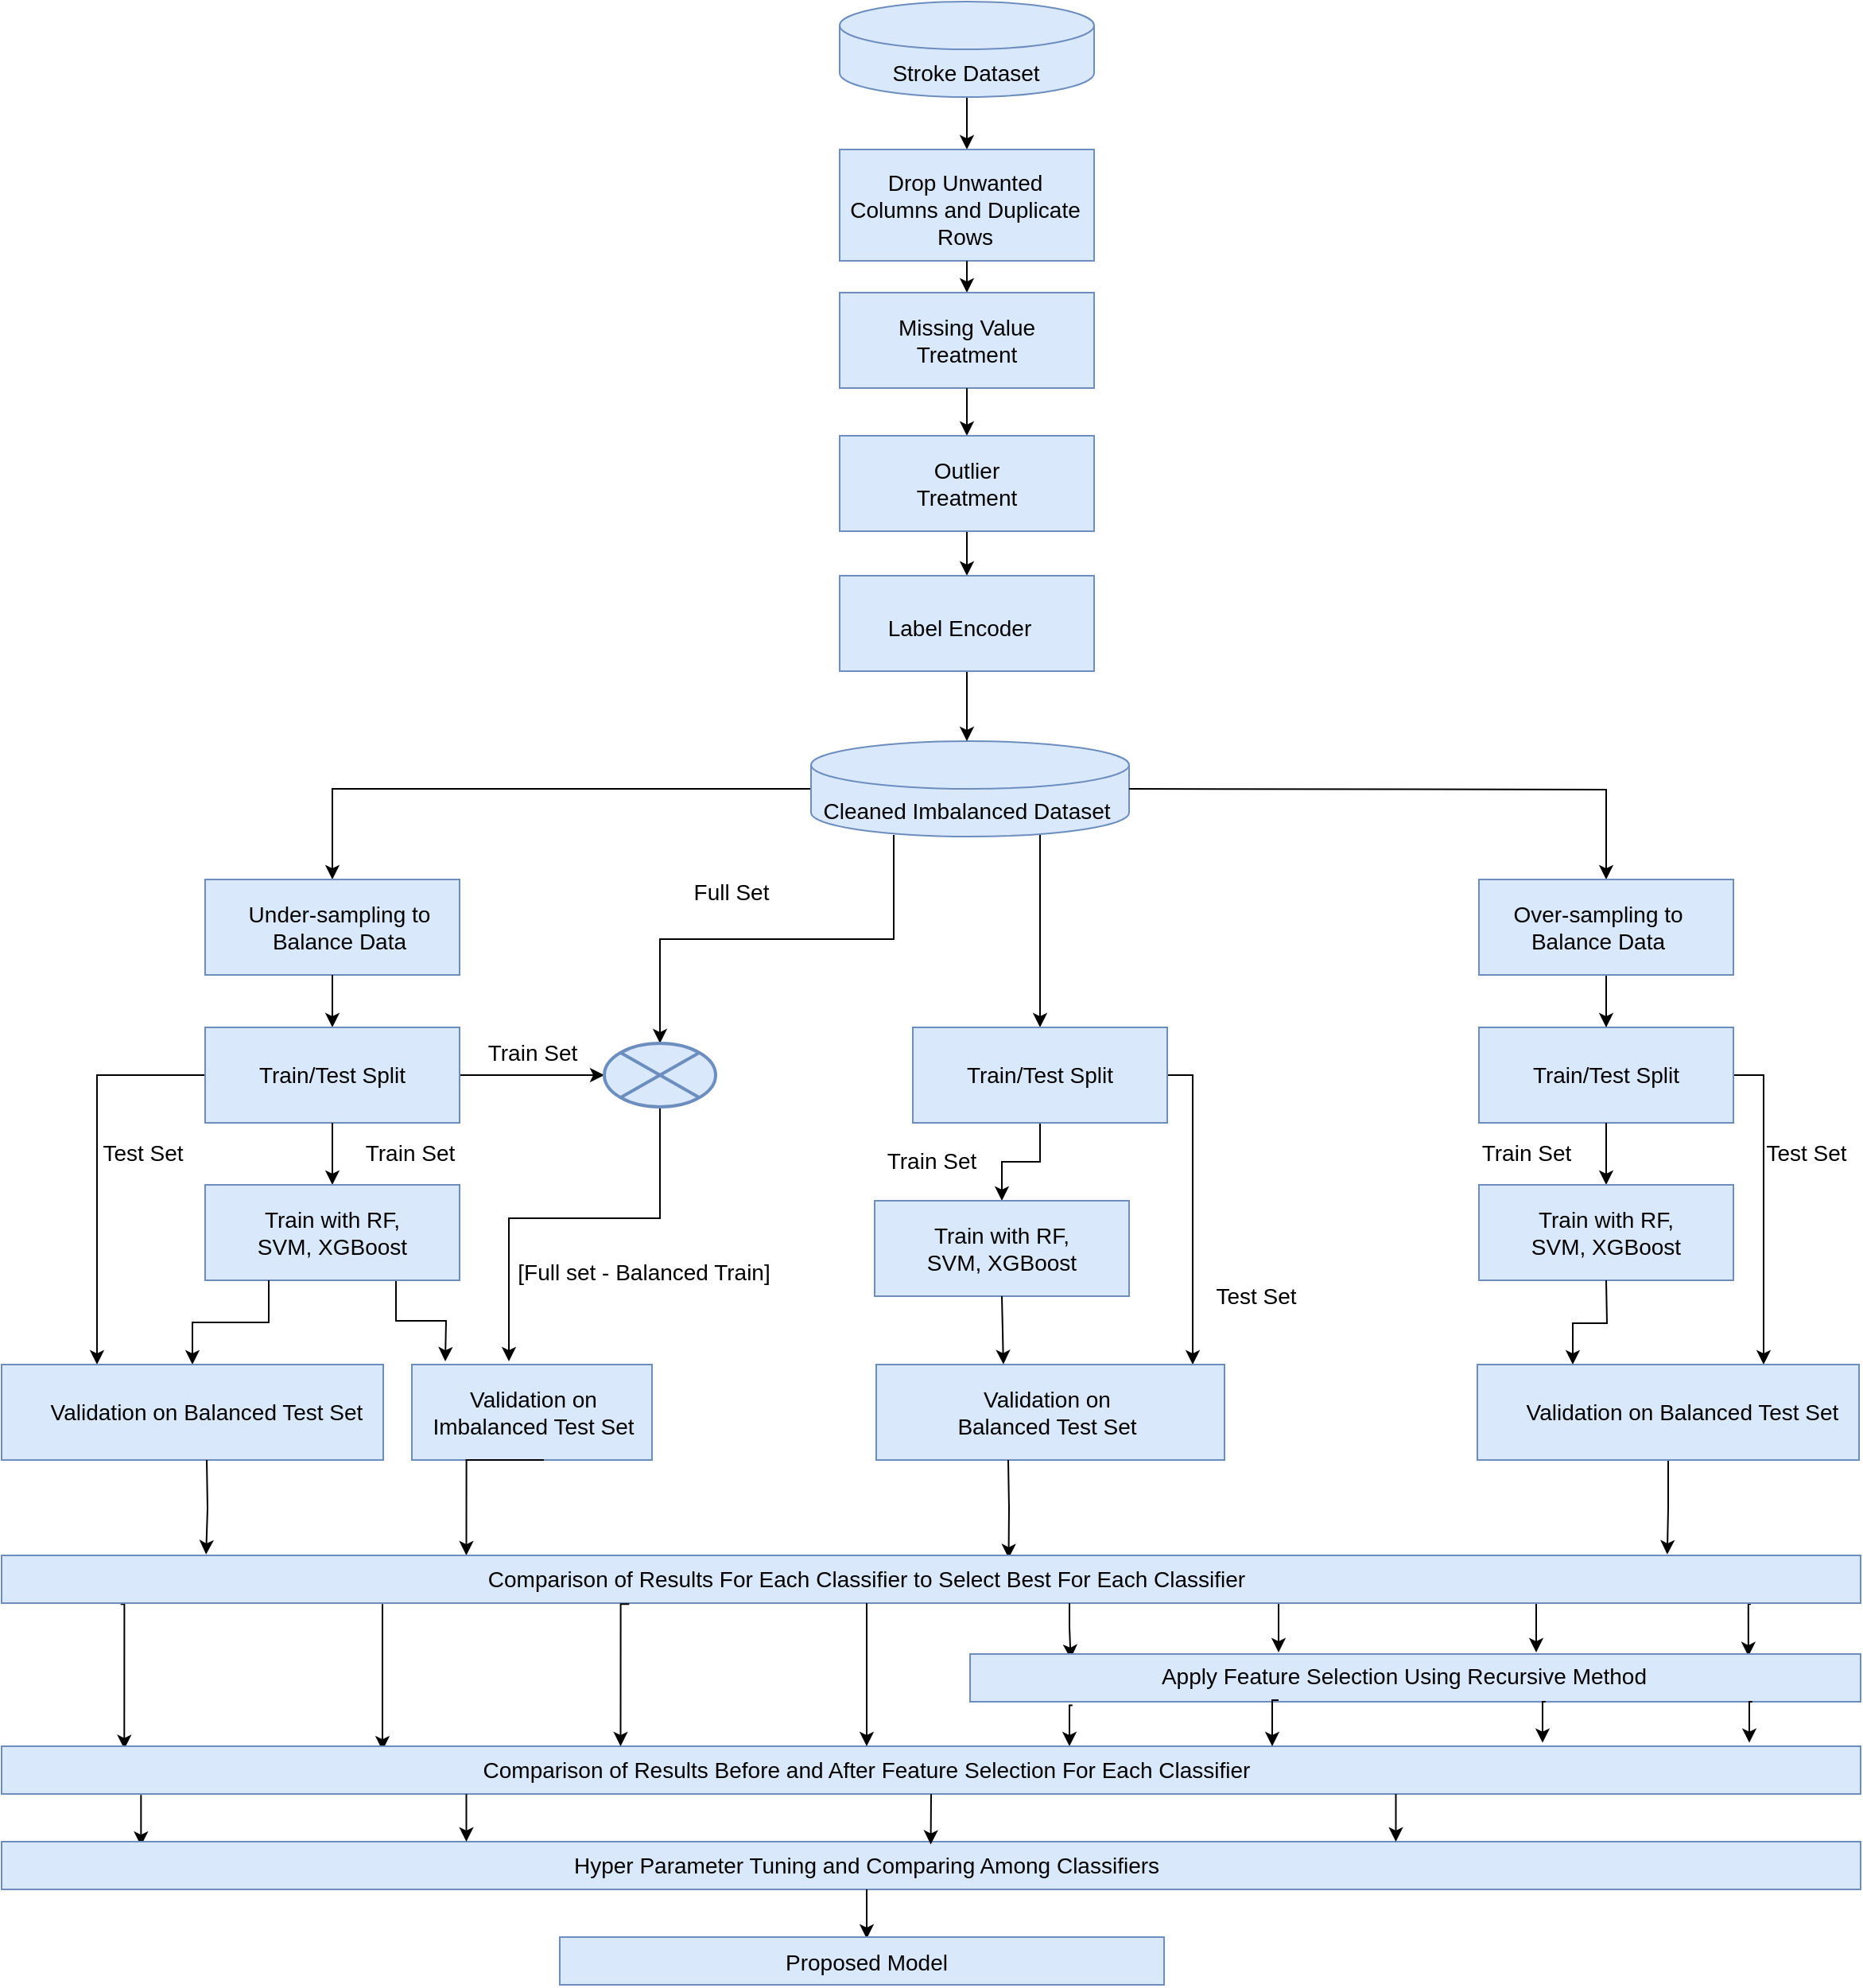 <mxfile version="18.2.0" type="github">
  <diagram id="PCii4-yHpSWue9ZSMyPw" name="Page-1">
    <mxGraphModel dx="2234" dy="1863" grid="1" gridSize="10" guides="1" tooltips="1" connect="1" arrows="1" fold="1" page="1" pageScale="1" pageWidth="850" pageHeight="1100" math="0" shadow="0">
      <root>
        <mxCell id="0" />
        <mxCell id="1" parent="0" />
        <mxCell id="yMCKSJx15J1RFyX7Sh6V-66" style="rounded=0;orthogonalLoop=1;jettySize=auto;html=1;entryX=0.5;entryY=0;entryDx=0;entryDy=0;" parent="1" source="yMCKSJx15J1RFyX7Sh6V-11" target="yMCKSJx15J1RFyX7Sh6V-13" edge="1">
          <mxGeometry relative="1" as="geometry" />
        </mxCell>
        <mxCell id="yMCKSJx15J1RFyX7Sh6V-11" value="" style="shape=cylinder3;whiteSpace=wrap;html=1;boundedLbl=1;backgroundOutline=1;size=15;fillColor=#dae8fc;strokeColor=#6c8ebf;" parent="1" vertex="1">
          <mxGeometry x="318" y="-95" width="160" height="60" as="geometry" />
        </mxCell>
        <mxCell id="yMCKSJx15J1RFyX7Sh6V-12" value="&lt;font style=&quot;font-size: 14px;&quot;&gt;Stroke Dataset&lt;/font&gt;" style="text;html=1;strokeColor=none;fillColor=none;align=center;verticalAlign=middle;whiteSpace=wrap;rounded=0;" parent="1" vertex="1">
          <mxGeometry x="348" y="-65" width="99" height="30" as="geometry" />
        </mxCell>
        <mxCell id="yMCKSJx15J1RFyX7Sh6V-13" value="" style="rounded=0;whiteSpace=wrap;html=1;fillColor=#dae8fc;strokeColor=#6c8ebf;" parent="1" vertex="1">
          <mxGeometry x="318" y="-2" width="160" height="70" as="geometry" />
        </mxCell>
        <mxCell id="yMCKSJx15J1RFyX7Sh6V-68" style="edgeStyle=none;rounded=0;orthogonalLoop=1;jettySize=auto;html=1;entryX=0.5;entryY=0;entryDx=0;entryDy=0;" parent="1" target="yMCKSJx15J1RFyX7Sh6V-15" edge="1">
          <mxGeometry relative="1" as="geometry">
            <mxPoint x="398" y="68" as="sourcePoint" />
          </mxGeometry>
        </mxCell>
        <mxCell id="yMCKSJx15J1RFyX7Sh6V-14" value="&lt;font style=&quot;font-size: 14px;&quot;&gt;Drop Unwanted Columns and Duplicate Rows&lt;/font&gt;" style="text;html=1;strokeColor=none;fillColor=none;align=center;verticalAlign=middle;whiteSpace=wrap;rounded=0;" parent="1" vertex="1">
          <mxGeometry x="322" y="23" width="150" height="25" as="geometry" />
        </mxCell>
        <mxCell id="yMCKSJx15J1RFyX7Sh6V-15" value="" style="rounded=0;whiteSpace=wrap;html=1;fillColor=#dae8fc;strokeColor=#6c8ebf;" parent="1" vertex="1">
          <mxGeometry x="318" y="88" width="160" height="60" as="geometry" />
        </mxCell>
        <mxCell id="yMCKSJx15J1RFyX7Sh6V-69" value="" style="edgeStyle=none;rounded=0;orthogonalLoop=1;jettySize=auto;html=1;entryX=0.5;entryY=0;entryDx=0;entryDy=0;" parent="1" target="yMCKSJx15J1RFyX7Sh6V-18" edge="1">
          <mxGeometry relative="1" as="geometry">
            <mxPoint x="398" y="148" as="sourcePoint" />
          </mxGeometry>
        </mxCell>
        <mxCell id="yMCKSJx15J1RFyX7Sh6V-16" value="&lt;font style=&quot;font-size: 14px;&quot;&gt;Missing Value Treatment&lt;/font&gt;" style="text;html=1;strokeColor=none;fillColor=none;align=center;verticalAlign=middle;whiteSpace=wrap;rounded=0;" parent="1" vertex="1">
          <mxGeometry x="348" y="103" width="100" height="30" as="geometry" />
        </mxCell>
        <mxCell id="yMCKSJx15J1RFyX7Sh6V-70" style="edgeStyle=none;rounded=0;orthogonalLoop=1;jettySize=auto;html=1;exitX=0.5;exitY=1;exitDx=0;exitDy=0;entryX=0.5;entryY=0;entryDx=0;entryDy=0;" parent="1" source="yMCKSJx15J1RFyX7Sh6V-18" edge="1" target="9C2ls0iakkjEiLeEE_sp-1">
          <mxGeometry relative="1" as="geometry">
            <mxPoint x="399" y="340" as="sourcePoint" />
            <mxPoint x="398" y="370" as="targetPoint" />
          </mxGeometry>
        </mxCell>
        <mxCell id="yMCKSJx15J1RFyX7Sh6V-18" value="" style="rounded=0;whiteSpace=wrap;html=1;fillColor=#dae8fc;strokeColor=#6c8ebf;" parent="1" vertex="1">
          <mxGeometry x="318" y="178" width="160" height="60" as="geometry" />
        </mxCell>
        <mxCell id="yMCKSJx15J1RFyX7Sh6V-19" value="&lt;font style=&quot;font-size: 14px;&quot;&gt;Outlier Treatment&lt;/font&gt;" style="text;html=1;strokeColor=none;fillColor=none;align=center;verticalAlign=middle;whiteSpace=wrap;rounded=0;strokeWidth=2;" parent="1" vertex="1">
          <mxGeometry x="348" y="193" width="100" height="30" as="geometry" />
        </mxCell>
        <mxCell id="yMCKSJx15J1RFyX7Sh6V-71" style="edgeStyle=orthogonalEdgeStyle;rounded=0;orthogonalLoop=1;jettySize=auto;html=1;entryX=0.5;entryY=0;entryDx=0;entryDy=0;" parent="1" source="yMCKSJx15J1RFyX7Sh6V-21" target="yMCKSJx15J1RFyX7Sh6V-24" edge="1">
          <mxGeometry relative="1" as="geometry" />
        </mxCell>
        <mxCell id="yMCKSJx15J1RFyX7Sh6V-21" value="" style="shape=cylinder3;whiteSpace=wrap;html=1;boundedLbl=1;backgroundOutline=1;size=15;fillColor=#dae8fc;strokeColor=#6c8ebf;" parent="1" vertex="1">
          <mxGeometry x="300" y="370" width="200" height="60" as="geometry" />
        </mxCell>
        <mxCell id="yMCKSJx15J1RFyX7Sh6V-72" style="edgeStyle=orthogonalEdgeStyle;rounded=0;orthogonalLoop=1;jettySize=auto;html=1;entryX=0.5;entryY=0;entryDx=0;entryDy=0;" parent="1" target="yMCKSJx15J1RFyX7Sh6V-26" edge="1">
          <mxGeometry relative="1" as="geometry">
            <mxPoint x="500" y="400" as="sourcePoint" />
          </mxGeometry>
        </mxCell>
        <mxCell id="yMCKSJx15J1RFyX7Sh6V-105" style="edgeStyle=orthogonalEdgeStyle;rounded=0;orthogonalLoop=1;jettySize=auto;html=1;exitX=0.75;exitY=1;exitDx=0;exitDy=0;entryX=0.5;entryY=0;entryDx=0;entryDy=0;fontSize=14;" parent="1" source="yMCKSJx15J1RFyX7Sh6V-22" target="yMCKSJx15J1RFyX7Sh6V-46" edge="1">
          <mxGeometry relative="1" as="geometry" />
        </mxCell>
        <mxCell id="yMCKSJx15J1RFyX7Sh6V-111" style="edgeStyle=orthogonalEdgeStyle;rounded=0;orthogonalLoop=1;jettySize=auto;html=1;exitX=0.25;exitY=1;exitDx=0;exitDy=0;fontSize=14;" parent="1" source="yMCKSJx15J1RFyX7Sh6V-22" target="yMCKSJx15J1RFyX7Sh6V-110" edge="1">
          <mxGeometry relative="1" as="geometry" />
        </mxCell>
        <mxCell id="yMCKSJx15J1RFyX7Sh6V-22" value="&lt;font style=&quot;font-size: 14px;&quot;&gt;Cleaned Imbalanced Dataset&lt;/font&gt;" style="text;html=1;strokeColor=none;fillColor=none;align=center;verticalAlign=middle;whiteSpace=wrap;rounded=0;" parent="1" vertex="1">
          <mxGeometry x="306" y="399" width="184" height="30" as="geometry" />
        </mxCell>
        <mxCell id="9C2ls0iakkjEiLeEE_sp-8" style="edgeStyle=orthogonalEdgeStyle;rounded=0;orthogonalLoop=1;jettySize=auto;html=1;entryX=0.25;entryY=0;entryDx=0;entryDy=0;exitX=0;exitY=0.5;exitDx=0;exitDy=0;" edge="1" parent="1" source="yMCKSJx15J1RFyX7Sh6V-28" target="yMCKSJx15J1RFyX7Sh6V-42">
          <mxGeometry relative="1" as="geometry" />
        </mxCell>
        <mxCell id="yMCKSJx15J1RFyX7Sh6V-24" value="" style="rounded=0;whiteSpace=wrap;html=1;fillColor=#dae8fc;strokeColor=#6c8ebf;" parent="1" vertex="1">
          <mxGeometry x="-81" y="457" width="160" height="60" as="geometry" />
        </mxCell>
        <mxCell id="yMCKSJx15J1RFyX7Sh6V-73" value="" style="edgeStyle=none;rounded=0;orthogonalLoop=1;jettySize=auto;html=1;entryX=0.5;entryY=0;entryDx=0;entryDy=0;exitX=0.5;exitY=1;exitDx=0;exitDy=0;" parent="1" source="yMCKSJx15J1RFyX7Sh6V-24" target="yMCKSJx15J1RFyX7Sh6V-28" edge="1">
          <mxGeometry relative="1" as="geometry">
            <mxPoint x="-30" y="430" as="sourcePoint" />
          </mxGeometry>
        </mxCell>
        <mxCell id="yMCKSJx15J1RFyX7Sh6V-25" value="&lt;font style=&quot;font-size: 14px;&quot;&gt;Under-sampling to Balance Data&lt;/font&gt;" style="text;html=1;strokeColor=none;fillColor=none;align=center;verticalAlign=middle;whiteSpace=wrap;rounded=0;" parent="1" vertex="1">
          <mxGeometry x="-56" y="472" width="119" height="30" as="geometry" />
        </mxCell>
        <mxCell id="yMCKSJx15J1RFyX7Sh6V-75" value="" style="edgeStyle=none;rounded=0;orthogonalLoop=1;jettySize=auto;html=1;fontSize=14;" parent="1" source="yMCKSJx15J1RFyX7Sh6V-26" target="yMCKSJx15J1RFyX7Sh6V-31" edge="1">
          <mxGeometry relative="1" as="geometry" />
        </mxCell>
        <mxCell id="yMCKSJx15J1RFyX7Sh6V-26" value="" style="rounded=0;whiteSpace=wrap;html=1;fillColor=#dae8fc;strokeColor=#6c8ebf;" parent="1" vertex="1">
          <mxGeometry x="720" y="457" width="160" height="60" as="geometry" />
        </mxCell>
        <mxCell id="yMCKSJx15J1RFyX7Sh6V-74" value="" style="edgeStyle=none;rounded=0;orthogonalLoop=1;jettySize=auto;html=1;entryX=0.5;entryY=0;entryDx=0;entryDy=0;" parent="1" target="yMCKSJx15J1RFyX7Sh6V-30" edge="1">
          <mxGeometry relative="1" as="geometry">
            <mxPoint x="800" y="520" as="sourcePoint" />
          </mxGeometry>
        </mxCell>
        <mxCell id="yMCKSJx15J1RFyX7Sh6V-27" value="&lt;font style=&quot;font-size: 14px;&quot;&gt;Over-sampling to Balance Data&lt;/font&gt;" style="text;html=1;strokeColor=none;fillColor=none;align=center;verticalAlign=middle;whiteSpace=wrap;rounded=0;" parent="1" vertex="1">
          <mxGeometry x="740" y="472" width="110" height="30" as="geometry" />
        </mxCell>
        <mxCell id="yMCKSJx15J1RFyX7Sh6V-112" style="edgeStyle=orthogonalEdgeStyle;rounded=0;orthogonalLoop=1;jettySize=auto;html=1;exitX=1;exitY=0.5;exitDx=0;exitDy=0;entryX=0;entryY=0.5;entryDx=0;entryDy=0;entryPerimeter=0;fontSize=14;" parent="1" source="yMCKSJx15J1RFyX7Sh6V-28" target="yMCKSJx15J1RFyX7Sh6V-110" edge="1">
          <mxGeometry relative="1" as="geometry" />
        </mxCell>
        <mxCell id="yMCKSJx15J1RFyX7Sh6V-28" value="" style="rounded=0;whiteSpace=wrap;html=1;fillColor=#dae8fc;strokeColor=#6c8ebf;" parent="1" vertex="1">
          <mxGeometry x="-81" y="550" width="160" height="60" as="geometry" />
        </mxCell>
        <mxCell id="yMCKSJx15J1RFyX7Sh6V-76" value="" style="edgeStyle=none;rounded=0;orthogonalLoop=1;jettySize=auto;html=1;fontSize=14;entryX=0.5;entryY=0;entryDx=0;entryDy=0;" parent="1" target="yMCKSJx15J1RFyX7Sh6V-32" edge="1">
          <mxGeometry relative="1" as="geometry">
            <mxPoint x="-1" y="610" as="sourcePoint" />
          </mxGeometry>
        </mxCell>
        <mxCell id="yMCKSJx15J1RFyX7Sh6V-29" value="&lt;font style=&quot;font-size: 14px;&quot;&gt;Train/Test Split&lt;/font&gt;" style="text;html=1;strokeColor=none;fillColor=none;align=center;verticalAlign=middle;whiteSpace=wrap;rounded=0;" parent="1" vertex="1">
          <mxGeometry x="-51" y="565" width="100" height="30" as="geometry" />
        </mxCell>
        <mxCell id="yMCKSJx15J1RFyX7Sh6V-85" style="edgeStyle=orthogonalEdgeStyle;rounded=0;orthogonalLoop=1;jettySize=auto;html=1;entryX=0.75;entryY=0;entryDx=0;entryDy=0;fontSize=14;" parent="1" source="yMCKSJx15J1RFyX7Sh6V-30" target="yMCKSJx15J1RFyX7Sh6V-54" edge="1">
          <mxGeometry relative="1" as="geometry">
            <Array as="points">
              <mxPoint x="899" y="580" />
            </Array>
          </mxGeometry>
        </mxCell>
        <mxCell id="yMCKSJx15J1RFyX7Sh6V-30" value="" style="rounded=0;whiteSpace=wrap;html=1;fillColor=#dae8fc;strokeColor=#6c8ebf;" parent="1" vertex="1">
          <mxGeometry x="720" y="550" width="160" height="60" as="geometry" />
        </mxCell>
        <mxCell id="yMCKSJx15J1RFyX7Sh6V-81" value="" style="edgeStyle=orthogonalEdgeStyle;rounded=0;orthogonalLoop=1;jettySize=auto;html=1;fontSize=14;entryX=0.5;entryY=0;entryDx=0;entryDy=0;" parent="1" target="yMCKSJx15J1RFyX7Sh6V-34" edge="1">
          <mxGeometry relative="1" as="geometry">
            <mxPoint x="800" y="610" as="sourcePoint" />
          </mxGeometry>
        </mxCell>
        <mxCell id="yMCKSJx15J1RFyX7Sh6V-31" value="&lt;font style=&quot;font-size: 14px;&quot;&gt;Train/Test Split&lt;/font&gt;" style="text;html=1;strokeColor=none;fillColor=none;align=center;verticalAlign=middle;whiteSpace=wrap;rounded=0;" parent="1" vertex="1">
          <mxGeometry x="750" y="565" width="100" height="30" as="geometry" />
        </mxCell>
        <mxCell id="yMCKSJx15J1RFyX7Sh6V-80" style="edgeStyle=orthogonalEdgeStyle;rounded=0;orthogonalLoop=1;jettySize=auto;html=1;exitX=0.75;exitY=1;exitDx=0;exitDy=0;fontSize=14;" parent="1" source="yMCKSJx15J1RFyX7Sh6V-32" edge="1">
          <mxGeometry relative="1" as="geometry">
            <mxPoint x="70" y="760" as="targetPoint" />
          </mxGeometry>
        </mxCell>
        <mxCell id="yMCKSJx15J1RFyX7Sh6V-32" value="" style="rounded=0;whiteSpace=wrap;html=1;fillColor=#dae8fc;strokeColor=#6c8ebf;" parent="1" vertex="1">
          <mxGeometry x="-81" y="649" width="160" height="60" as="geometry" />
        </mxCell>
        <mxCell id="yMCKSJx15J1RFyX7Sh6V-33" value="&lt;font style=&quot;font-size: 14px;&quot;&gt;Train with RF, SVM, XGBoost&lt;/font&gt;" style="text;html=1;strokeColor=none;fillColor=none;align=center;verticalAlign=middle;whiteSpace=wrap;rounded=0;" parent="1" vertex="1">
          <mxGeometry x="-51" y="664" width="100" height="30" as="geometry" />
        </mxCell>
        <mxCell id="yMCKSJx15J1RFyX7Sh6V-34" value="" style="rounded=0;whiteSpace=wrap;html=1;fillColor=#dae8fc;strokeColor=#6c8ebf;" parent="1" vertex="1">
          <mxGeometry x="720" y="649" width="160" height="60" as="geometry" />
        </mxCell>
        <mxCell id="yMCKSJx15J1RFyX7Sh6V-82" value="" style="edgeStyle=orthogonalEdgeStyle;rounded=0;orthogonalLoop=1;jettySize=auto;html=1;fontSize=14;entryX=0.25;entryY=0;entryDx=0;entryDy=0;" parent="1" target="yMCKSJx15J1RFyX7Sh6V-54" edge="1">
          <mxGeometry relative="1" as="geometry">
            <mxPoint x="800" y="709" as="sourcePoint" />
            <mxPoint x="800" y="739" as="targetPoint" />
          </mxGeometry>
        </mxCell>
        <mxCell id="yMCKSJx15J1RFyX7Sh6V-35" value="&lt;font style=&quot;font-size: 14px;&quot;&gt;Train with RF, SVM, XGBoost&lt;/font&gt;" style="text;html=1;strokeColor=none;fillColor=none;align=center;verticalAlign=middle;whiteSpace=wrap;rounded=0;" parent="1" vertex="1">
          <mxGeometry x="750" y="664" width="100" height="30" as="geometry" />
        </mxCell>
        <mxCell id="yMCKSJx15J1RFyX7Sh6V-79" style="edgeStyle=orthogonalEdgeStyle;rounded=0;orthogonalLoop=1;jettySize=auto;html=1;exitX=0.25;exitY=1;exitDx=0;exitDy=0;entryX=0.5;entryY=0;entryDx=0;entryDy=0;fontSize=14;" parent="1" source="yMCKSJx15J1RFyX7Sh6V-32" target="yMCKSJx15J1RFyX7Sh6V-42" edge="1">
          <mxGeometry relative="1" as="geometry">
            <mxPoint x="-30.5" y="799" as="sourcePoint" />
          </mxGeometry>
        </mxCell>
        <mxCell id="yMCKSJx15J1RFyX7Sh6V-42" value="" style="rounded=0;whiteSpace=wrap;html=1;fillColor=#dae8fc;strokeColor=#6c8ebf;" parent="1" vertex="1">
          <mxGeometry x="-209" y="762" width="240" height="60" as="geometry" />
        </mxCell>
        <mxCell id="yMCKSJx15J1RFyX7Sh6V-89" style="edgeStyle=orthogonalEdgeStyle;rounded=0;orthogonalLoop=1;jettySize=auto;html=1;entryX=0.11;entryY=-0.02;entryDx=0;entryDy=0;entryPerimeter=0;fontSize=14;" parent="1" target="yMCKSJx15J1RFyX7Sh6V-56" edge="1">
          <mxGeometry relative="1" as="geometry">
            <mxPoint x="-80" y="822" as="sourcePoint" />
          </mxGeometry>
        </mxCell>
        <mxCell id="yMCKSJx15J1RFyX7Sh6V-43" value="&lt;font style=&quot;font-size: 14px;&quot;&gt;Validation on Balanced Test Set&lt;/font&gt;" style="text;html=1;strokeColor=none;fillColor=none;align=center;verticalAlign=middle;whiteSpace=wrap;rounded=0;" parent="1" vertex="1">
          <mxGeometry x="-185" y="777" width="210" height="30" as="geometry" />
        </mxCell>
        <mxCell id="yMCKSJx15J1RFyX7Sh6V-44" value="" style="rounded=0;whiteSpace=wrap;html=1;fillColor=#dae8fc;strokeColor=#6c8ebf;" parent="1" vertex="1">
          <mxGeometry x="49" y="762" width="151" height="60" as="geometry" />
        </mxCell>
        <mxCell id="yMCKSJx15J1RFyX7Sh6V-88" style="edgeStyle=orthogonalEdgeStyle;rounded=0;orthogonalLoop=1;jettySize=auto;html=1;entryX=0.25;entryY=0;entryDx=0;entryDy=0;fontSize=14;" parent="1" target="yMCKSJx15J1RFyX7Sh6V-56" edge="1">
          <mxGeometry relative="1" as="geometry">
            <mxPoint x="132" y="822" as="sourcePoint" />
            <Array as="points">
              <mxPoint x="83" y="822" />
            </Array>
          </mxGeometry>
        </mxCell>
        <mxCell id="yMCKSJx15J1RFyX7Sh6V-45" value="&lt;font style=&quot;font-size: 14px;&quot;&gt;Validation on Imbalanced Test Set&lt;/font&gt;" style="text;html=1;strokeColor=none;fillColor=none;align=center;verticalAlign=middle;whiteSpace=wrap;rounded=0;" parent="1" vertex="1">
          <mxGeometry x="52" y="777" width="147" height="30" as="geometry" />
        </mxCell>
        <mxCell id="yMCKSJx15J1RFyX7Sh6V-106" style="edgeStyle=orthogonalEdgeStyle;rounded=0;orthogonalLoop=1;jettySize=auto;html=1;exitX=0.5;exitY=1;exitDx=0;exitDy=0;entryX=0.5;entryY=0;entryDx=0;entryDy=0;fontSize=14;" parent="1" source="yMCKSJx15J1RFyX7Sh6V-46" target="yMCKSJx15J1RFyX7Sh6V-48" edge="1">
          <mxGeometry relative="1" as="geometry" />
        </mxCell>
        <mxCell id="B7P2nCLe0r-bqkbQ7zaA-1" style="edgeStyle=orthogonalEdgeStyle;rounded=0;orthogonalLoop=1;jettySize=auto;html=1;fontSize=14;" parent="1" source="yMCKSJx15J1RFyX7Sh6V-46" edge="1">
          <mxGeometry relative="1" as="geometry">
            <Array as="points">
              <mxPoint x="540" y="580" />
              <mxPoint x="540" y="762" />
            </Array>
            <mxPoint x="540" y="762" as="targetPoint" />
          </mxGeometry>
        </mxCell>
        <mxCell id="yMCKSJx15J1RFyX7Sh6V-46" value="" style="rounded=0;whiteSpace=wrap;html=1;fillColor=#dae8fc;strokeColor=#6c8ebf;" parent="1" vertex="1">
          <mxGeometry x="364" y="550" width="160" height="60" as="geometry" />
        </mxCell>
        <mxCell id="yMCKSJx15J1RFyX7Sh6V-47" value="&lt;font style=&quot;font-size: 14px;&quot;&gt;Train/Test Split&lt;/font&gt;" style="text;html=1;strokeColor=none;fillColor=none;align=center;verticalAlign=middle;whiteSpace=wrap;rounded=0;" parent="1" vertex="1">
          <mxGeometry x="394" y="565" width="100" height="30" as="geometry" />
        </mxCell>
        <mxCell id="yMCKSJx15J1RFyX7Sh6V-48" value="" style="rounded=0;whiteSpace=wrap;html=1;fillColor=#dae8fc;strokeColor=#6c8ebf;" parent="1" vertex="1">
          <mxGeometry x="340" y="659" width="160" height="60" as="geometry" />
        </mxCell>
        <mxCell id="yMCKSJx15J1RFyX7Sh6V-109" style="edgeStyle=orthogonalEdgeStyle;rounded=0;orthogonalLoop=1;jettySize=auto;html=1;entryX=0.365;entryY=-0.003;entryDx=0;entryDy=0;fontSize=14;entryPerimeter=0;" parent="1" target="yMCKSJx15J1RFyX7Sh6V-50" edge="1">
          <mxGeometry relative="1" as="geometry">
            <mxPoint x="420" y="719" as="sourcePoint" />
          </mxGeometry>
        </mxCell>
        <mxCell id="yMCKSJx15J1RFyX7Sh6V-49" value="&lt;font style=&quot;font-size: 14px;&quot;&gt;Train with RF, SVM, XGBoost&lt;/font&gt;" style="text;html=1;strokeColor=none;fillColor=none;align=center;verticalAlign=middle;whiteSpace=wrap;rounded=0;" parent="1" vertex="1">
          <mxGeometry x="370" y="674" width="100" height="30" as="geometry" />
        </mxCell>
        <mxCell id="yMCKSJx15J1RFyX7Sh6V-50" value="" style="rounded=0;whiteSpace=wrap;html=1;fillColor=#dae8fc;strokeColor=#6c8ebf;" parent="1" vertex="1">
          <mxGeometry x="341" y="762" width="219" height="60" as="geometry" />
        </mxCell>
        <mxCell id="yMCKSJx15J1RFyX7Sh6V-87" style="edgeStyle=orthogonalEdgeStyle;rounded=0;orthogonalLoop=1;jettySize=auto;html=1;entryX=0.675;entryY=0.06;entryDx=0;entryDy=0;entryPerimeter=0;fontSize=14;" parent="1" target="yMCKSJx15J1RFyX7Sh6V-57" edge="1">
          <mxGeometry relative="1" as="geometry">
            <mxPoint x="424" y="822" as="sourcePoint" />
          </mxGeometry>
        </mxCell>
        <mxCell id="yMCKSJx15J1RFyX7Sh6V-51" value="&lt;font style=&quot;font-size: 14px;&quot;&gt;Validation on Balanced Test Set&lt;/font&gt;" style="text;html=1;strokeColor=none;fillColor=none;align=center;verticalAlign=middle;whiteSpace=wrap;rounded=0;" parent="1" vertex="1">
          <mxGeometry x="390" y="777" width="117" height="30" as="geometry" />
        </mxCell>
        <mxCell id="yMCKSJx15J1RFyX7Sh6V-86" style="edgeStyle=orthogonalEdgeStyle;rounded=0;orthogonalLoop=1;jettySize=auto;html=1;exitX=0.5;exitY=1;exitDx=0;exitDy=0;entryX=0.896;entryY=-0.02;entryDx=0;entryDy=0;entryPerimeter=0;fontSize=14;" parent="1" source="yMCKSJx15J1RFyX7Sh6V-54" target="yMCKSJx15J1RFyX7Sh6V-56" edge="1">
          <mxGeometry relative="1" as="geometry" />
        </mxCell>
        <mxCell id="yMCKSJx15J1RFyX7Sh6V-54" value="" style="rounded=0;whiteSpace=wrap;html=1;fillColor=#dae8fc;strokeColor=#6c8ebf;" parent="1" vertex="1">
          <mxGeometry x="719" y="762" width="240" height="60" as="geometry" />
        </mxCell>
        <mxCell id="yMCKSJx15J1RFyX7Sh6V-55" value="&lt;font style=&quot;font-size: 14px;&quot;&gt;Validation on Balanced Test Set&lt;/font&gt;" style="text;html=1;strokeColor=none;fillColor=none;align=center;verticalAlign=middle;whiteSpace=wrap;rounded=0;" parent="1" vertex="1">
          <mxGeometry x="743" y="777" width="210" height="30" as="geometry" />
        </mxCell>
        <mxCell id="yMCKSJx15J1RFyX7Sh6V-93" style="edgeStyle=orthogonalEdgeStyle;rounded=0;orthogonalLoop=1;jettySize=auto;html=1;entryX=0.874;entryY=0.047;entryDx=0;entryDy=0;entryPerimeter=0;fontSize=14;exitX=0.941;exitY=1.02;exitDx=0;exitDy=0;exitPerimeter=0;" parent="1" source="yMCKSJx15J1RFyX7Sh6V-56" target="yMCKSJx15J1RFyX7Sh6V-58" edge="1">
          <mxGeometry relative="1" as="geometry" />
        </mxCell>
        <mxCell id="yMCKSJx15J1RFyX7Sh6V-94" style="edgeStyle=orthogonalEdgeStyle;rounded=0;orthogonalLoop=1;jettySize=auto;html=1;exitX=0.75;exitY=1;exitDx=0;exitDy=0;entryX=0.5;entryY=0;entryDx=0;entryDy=0;fontSize=14;" parent="1" edge="1">
          <mxGeometry relative="1" as="geometry">
            <mxPoint x="750.75" y="912" as="sourcePoint" />
            <mxPoint x="756" y="943" as="targetPoint" />
          </mxGeometry>
        </mxCell>
        <mxCell id="yMCKSJx15J1RFyX7Sh6V-95" style="edgeStyle=orthogonalEdgeStyle;rounded=0;orthogonalLoop=1;jettySize=auto;html=1;entryX=0.25;entryY=0;entryDx=0;entryDy=0;fontSize=14;exitX=1;exitY=1;exitDx=0;exitDy=0;" parent="1" source="yMCKSJx15J1RFyX7Sh6V-57" target="yMCKSJx15J1RFyX7Sh6V-59" edge="1">
          <mxGeometry relative="1" as="geometry" />
        </mxCell>
        <mxCell id="yMCKSJx15J1RFyX7Sh6V-96" style="edgeStyle=orthogonalEdgeStyle;rounded=0;orthogonalLoop=1;jettySize=auto;html=1;entryX=0.066;entryY=0.06;entryDx=0;entryDy=0;entryPerimeter=0;fontSize=14;exitX=0.064;exitY=1.02;exitDx=0;exitDy=0;exitPerimeter=0;" parent="1" source="yMCKSJx15J1RFyX7Sh6V-56" target="yMCKSJx15J1RFyX7Sh6V-60" edge="1">
          <mxGeometry relative="1" as="geometry">
            <Array as="points">
              <mxPoint x="-132" y="913" />
            </Array>
          </mxGeometry>
        </mxCell>
        <mxCell id="yMCKSJx15J1RFyX7Sh6V-97" style="edgeStyle=orthogonalEdgeStyle;rounded=0;orthogonalLoop=1;jettySize=auto;html=1;fontSize=14;entryX=0.145;entryY=0.087;entryDx=0;entryDy=0;entryPerimeter=0;exitX=0.145;exitY=1.02;exitDx=0;exitDy=0;exitPerimeter=0;" parent="1" edge="1">
          <mxGeometry relative="1" as="geometry">
            <mxPoint x="30.505" y="912.6" as="sourcePoint" />
            <mxPoint x="30.505" y="1004.61" as="targetPoint" />
          </mxGeometry>
        </mxCell>
        <mxCell id="yMCKSJx15J1RFyX7Sh6V-56" value="" style="rounded=0;whiteSpace=wrap;html=1;fillColor=#dae8fc;strokeColor=#6c8ebf;" parent="1" vertex="1">
          <mxGeometry x="-209" y="882" width="1169" height="30" as="geometry" />
        </mxCell>
        <mxCell id="yMCKSJx15J1RFyX7Sh6V-90" style="edgeStyle=orthogonalEdgeStyle;rounded=0;orthogonalLoop=1;jettySize=auto;html=1;exitX=0.75;exitY=1;exitDx=0;exitDy=0;entryX=0.113;entryY=0.1;entryDx=0;entryDy=0;entryPerimeter=0;fontSize=14;" parent="1" source="yMCKSJx15J1RFyX7Sh6V-57" target="yMCKSJx15J1RFyX7Sh6V-58" edge="1">
          <mxGeometry relative="1" as="geometry">
            <Array as="points">
              <mxPoint x="463" y="927" />
            </Array>
          </mxGeometry>
        </mxCell>
        <mxCell id="yMCKSJx15J1RFyX7Sh6V-57" value="&lt;font style=&quot;font-size: 14px;&quot;&gt;Comparison of Results For Each Classifier to Select Best For Each Classifier&lt;/font&gt;" style="text;html=1;strokeColor=none;fillColor=none;align=center;verticalAlign=middle;whiteSpace=wrap;rounded=0;" parent="1" vertex="1">
          <mxGeometry x="80" y="882" width="510" height="30" as="geometry" />
        </mxCell>
        <mxCell id="9C2ls0iakkjEiLeEE_sp-9" style="edgeStyle=orthogonalEdgeStyle;rounded=0;orthogonalLoop=1;jettySize=auto;html=1;entryX=0.75;entryY=0;entryDx=0;entryDy=0;fontSize=14;exitX=0.115;exitY=1.073;exitDx=0;exitDy=0;exitPerimeter=0;" edge="1" parent="1" source="yMCKSJx15J1RFyX7Sh6V-58" target="yMCKSJx15J1RFyX7Sh6V-61">
          <mxGeometry relative="1" as="geometry" />
        </mxCell>
        <mxCell id="yMCKSJx15J1RFyX7Sh6V-58" value="" style="rounded=0;whiteSpace=wrap;html=1;fillColor=#dae8fc;strokeColor=#6c8ebf;" parent="1" vertex="1">
          <mxGeometry x="400" y="944" width="560" height="30" as="geometry" />
        </mxCell>
        <mxCell id="yMCKSJx15J1RFyX7Sh6V-59" value="&lt;font style=&quot;font-size: 14px;&quot;&gt;Apply Feature Selection Using Recursive Method&lt;/font&gt;" style="text;html=1;strokeColor=none;fillColor=none;align=center;verticalAlign=middle;whiteSpace=wrap;rounded=0;" parent="1" vertex="1">
          <mxGeometry x="515" y="943" width="316" height="30" as="geometry" />
        </mxCell>
        <mxCell id="yMCKSJx15J1RFyX7Sh6V-100" style="edgeStyle=orthogonalEdgeStyle;rounded=0;orthogonalLoop=1;jettySize=auto;html=1;fontSize=14;exitX=0.075;exitY=1.02;exitDx=0;exitDy=0;exitPerimeter=0;entryX=0.075;entryY=0.087;entryDx=0;entryDy=0;entryPerimeter=0;" parent="1" source="yMCKSJx15J1RFyX7Sh6V-60" target="yMCKSJx15J1RFyX7Sh6V-62" edge="1">
          <mxGeometry relative="1" as="geometry" />
        </mxCell>
        <mxCell id="yMCKSJx15J1RFyX7Sh6V-60" value="" style="rounded=0;whiteSpace=wrap;html=1;fillColor=#dae8fc;strokeColor=#6c8ebf;" parent="1" vertex="1">
          <mxGeometry x="-209" y="1002" width="1169" height="30" as="geometry" />
        </mxCell>
        <mxCell id="yMCKSJx15J1RFyX7Sh6V-61" value="&lt;font style=&quot;font-size: 14px;&quot;&gt;Comparison of Results Before and After Feature Selection For Each Classifier&lt;/font&gt;" style="text;html=1;strokeColor=none;fillColor=none;align=center;verticalAlign=middle;whiteSpace=wrap;rounded=0;" parent="1" vertex="1">
          <mxGeometry x="80" y="1002" width="510" height="30" as="geometry" />
        </mxCell>
        <mxCell id="yMCKSJx15J1RFyX7Sh6V-62" value="" style="rounded=0;whiteSpace=wrap;html=1;fillColor=#dae8fc;strokeColor=#6c8ebf;" parent="1" vertex="1">
          <mxGeometry x="-209" y="1062" width="1169" height="30" as="geometry" />
        </mxCell>
        <mxCell id="yMCKSJx15J1RFyX7Sh6V-104" value="" style="edgeStyle=orthogonalEdgeStyle;rounded=0;orthogonalLoop=1;jettySize=auto;html=1;fontSize=14;entryX=0.5;entryY=0;entryDx=0;entryDy=0;" parent="1" source="yMCKSJx15J1RFyX7Sh6V-63" target="yMCKSJx15J1RFyX7Sh6V-65" edge="1">
          <mxGeometry relative="1" as="geometry" />
        </mxCell>
        <mxCell id="yMCKSJx15J1RFyX7Sh6V-63" value="&lt;font style=&quot;font-size: 14px;&quot;&gt;Hyper Parameter Tuning and Comparing Among Classifiers&lt;/font&gt;" style="text;html=1;strokeColor=none;fillColor=none;align=center;verticalAlign=middle;whiteSpace=wrap;rounded=0;" parent="1" vertex="1">
          <mxGeometry x="80" y="1062" width="510" height="30" as="geometry" />
        </mxCell>
        <mxCell id="yMCKSJx15J1RFyX7Sh6V-64" value="" style="rounded=0;whiteSpace=wrap;html=1;fillColor=#dae8fc;strokeColor=#6c8ebf;" parent="1" vertex="1">
          <mxGeometry x="142" y="1122" width="380" height="30" as="geometry" />
        </mxCell>
        <mxCell id="yMCKSJx15J1RFyX7Sh6V-65" value="&lt;font style=&quot;font-size: 14px;&quot;&gt;Proposed Model&lt;/font&gt;" style="text;html=1;strokeColor=none;fillColor=none;align=center;verticalAlign=middle;whiteSpace=wrap;rounded=0;" parent="1" vertex="1">
          <mxGeometry x="230" y="1123" width="210" height="30" as="geometry" />
        </mxCell>
        <mxCell id="yMCKSJx15J1RFyX7Sh6V-98" style="edgeStyle=orthogonalEdgeStyle;rounded=0;orthogonalLoop=1;jettySize=auto;html=1;fontSize=14;entryX=0.25;entryY=0;entryDx=0;entryDy=0;exitX=0.017;exitY=1.02;exitDx=0;exitDy=0;exitPerimeter=0;" parent="1" edge="1">
          <mxGeometry relative="1" as="geometry">
            <mxPoint x="185.67" y="912.6" as="sourcePoint" />
            <mxPoint x="180.25" y="1002" as="targetPoint" />
            <Array as="points">
              <mxPoint x="180" y="913" />
            </Array>
          </mxGeometry>
        </mxCell>
        <mxCell id="yMCKSJx15J1RFyX7Sh6V-99" style="edgeStyle=orthogonalEdgeStyle;rounded=0;orthogonalLoop=1;jettySize=auto;html=1;fontSize=14;entryX=0.5;entryY=0;entryDx=0;entryDy=0;exitX=0.5;exitY=1;exitDx=0;exitDy=0;" parent="1" source="yMCKSJx15J1RFyX7Sh6V-57" target="yMCKSJx15J1RFyX7Sh6V-61" edge="1">
          <mxGeometry relative="1" as="geometry">
            <mxPoint x="-19.495" y="932.6" as="sourcePoint" />
            <mxPoint x="-19.495" y="1024.61" as="targetPoint" />
          </mxGeometry>
        </mxCell>
        <mxCell id="yMCKSJx15J1RFyX7Sh6V-101" style="edgeStyle=orthogonalEdgeStyle;rounded=0;orthogonalLoop=1;jettySize=auto;html=1;fontSize=14;entryX=0.25;entryY=0;entryDx=0;entryDy=0;exitX=0.25;exitY=1;exitDx=0;exitDy=0;" parent="1" source="yMCKSJx15J1RFyX7Sh6V-60" target="yMCKSJx15J1RFyX7Sh6V-62" edge="1">
          <mxGeometry relative="1" as="geometry">
            <mxPoint x="-20" y="1042" as="sourcePoint" />
            <mxPoint x="-111.325" y="1074.61" as="targetPoint" />
          </mxGeometry>
        </mxCell>
        <mxCell id="yMCKSJx15J1RFyX7Sh6V-102" style="edgeStyle=orthogonalEdgeStyle;rounded=0;orthogonalLoop=1;jettySize=auto;html=1;fontSize=14;entryX=0.579;entryY=0.06;entryDx=0;entryDy=0;exitX=0.5;exitY=1;exitDx=0;exitDy=0;entryPerimeter=0;" parent="1" source="yMCKSJx15J1RFyX7Sh6V-60" target="yMCKSJx15J1RFyX7Sh6V-63" edge="1">
          <mxGeometry relative="1" as="geometry">
            <mxPoint x="93.25" y="1042" as="sourcePoint" />
            <mxPoint x="93.25" y="1072" as="targetPoint" />
          </mxGeometry>
        </mxCell>
        <mxCell id="yMCKSJx15J1RFyX7Sh6V-103" style="edgeStyle=orthogonalEdgeStyle;rounded=0;orthogonalLoop=1;jettySize=auto;html=1;fontSize=14;entryX=0.75;entryY=0;entryDx=0;entryDy=0;exitX=0.75;exitY=1;exitDx=0;exitDy=0;" parent="1" source="yMCKSJx15J1RFyX7Sh6V-60" target="yMCKSJx15J1RFyX7Sh6V-62" edge="1">
          <mxGeometry relative="1" as="geometry">
            <mxPoint x="640" y="1052" as="sourcePoint" />
            <mxPoint x="385.29" y="1073.8" as="targetPoint" />
          </mxGeometry>
        </mxCell>
        <mxCell id="yMCKSJx15J1RFyX7Sh6V-113" style="edgeStyle=orthogonalEdgeStyle;rounded=0;orthogonalLoop=1;jettySize=auto;html=1;fontSize=14;" parent="1" source="yMCKSJx15J1RFyX7Sh6V-110" edge="1">
          <mxGeometry relative="1" as="geometry">
            <mxPoint x="110" y="760" as="targetPoint" />
            <Array as="points">
              <mxPoint x="205" y="670" />
              <mxPoint x="110" y="670" />
            </Array>
          </mxGeometry>
        </mxCell>
        <mxCell id="yMCKSJx15J1RFyX7Sh6V-110" value="" style="verticalLabelPosition=bottom;verticalAlign=top;html=1;shape=mxgraph.flowchart.or;fontSize=14;strokeWidth=2;fillColor=#dae8fc;strokeColor=#6c8ebf;" parent="1" vertex="1">
          <mxGeometry x="170" y="560" width="70" height="40" as="geometry" />
        </mxCell>
        <mxCell id="yMCKSJx15J1RFyX7Sh6V-114" value="Full Set" style="text;html=1;strokeColor=none;fillColor=none;align=center;verticalAlign=middle;whiteSpace=wrap;rounded=0;fontSize=14;" parent="1" vertex="1">
          <mxGeometry x="220" y="450" width="60" height="30" as="geometry" />
        </mxCell>
        <mxCell id="yMCKSJx15J1RFyX7Sh6V-115" value="Test Set" style="text;html=1;strokeColor=none;fillColor=none;align=center;verticalAlign=middle;whiteSpace=wrap;rounded=0;fontSize=14;" parent="1" vertex="1">
          <mxGeometry x="-150" y="614" width="60" height="30" as="geometry" />
        </mxCell>
        <mxCell id="yMCKSJx15J1RFyX7Sh6V-117" value="Train Set" style="text;html=1;strokeColor=none;fillColor=none;align=center;verticalAlign=middle;whiteSpace=wrap;rounded=0;fontSize=14;" parent="1" vertex="1">
          <mxGeometry x="18" y="614" width="60" height="30" as="geometry" />
        </mxCell>
        <mxCell id="yMCKSJx15J1RFyX7Sh6V-120" value="Train Set" style="text;html=1;strokeColor=none;fillColor=none;align=center;verticalAlign=middle;whiteSpace=wrap;rounded=0;fontSize=14;" parent="1" vertex="1">
          <mxGeometry x="94.5" y="551" width="60" height="30" as="geometry" />
        </mxCell>
        <mxCell id="yMCKSJx15J1RFyX7Sh6V-121" value="Train Set" style="text;html=1;strokeColor=none;fillColor=none;align=center;verticalAlign=middle;whiteSpace=wrap;rounded=0;fontSize=14;" parent="1" vertex="1">
          <mxGeometry x="345.5" y="619" width="60" height="30" as="geometry" />
        </mxCell>
        <mxCell id="yMCKSJx15J1RFyX7Sh6V-122" value="Test Set" style="text;html=1;strokeColor=none;fillColor=none;align=center;verticalAlign=middle;whiteSpace=wrap;rounded=0;fontSize=14;" parent="1" vertex="1">
          <mxGeometry x="550" y="704" width="60" height="30" as="geometry" />
        </mxCell>
        <mxCell id="yMCKSJx15J1RFyX7Sh6V-123" value="Train Set" style="text;html=1;strokeColor=none;fillColor=none;align=center;verticalAlign=middle;whiteSpace=wrap;rounded=0;fontSize=14;" parent="1" vertex="1">
          <mxGeometry x="720" y="614" width="60" height="30" as="geometry" />
        </mxCell>
        <mxCell id="yMCKSJx15J1RFyX7Sh6V-124" value="Test Set" style="text;html=1;strokeColor=none;fillColor=none;align=center;verticalAlign=middle;whiteSpace=wrap;rounded=0;fontSize=14;" parent="1" vertex="1">
          <mxGeometry x="896" y="614" width="60" height="30" as="geometry" />
        </mxCell>
        <mxCell id="yMCKSJx15J1RFyX7Sh6V-126" value="[Full set - Balanced Train]" style="text;html=1;strokeColor=none;fillColor=none;align=center;verticalAlign=middle;whiteSpace=wrap;rounded=0;fontSize=14;rotation=0;" parent="1" vertex="1">
          <mxGeometry x="110" y="689" width="170" height="30" as="geometry" />
        </mxCell>
        <mxCell id="9C2ls0iakkjEiLeEE_sp-6" value="" style="edgeStyle=orthogonalEdgeStyle;rounded=0;orthogonalLoop=1;jettySize=auto;html=1;" edge="1" parent="1" source="9C2ls0iakkjEiLeEE_sp-1">
          <mxGeometry relative="1" as="geometry">
            <mxPoint x="398" y="370" as="targetPoint" />
          </mxGeometry>
        </mxCell>
        <mxCell id="9C2ls0iakkjEiLeEE_sp-1" value="" style="rounded=0;whiteSpace=wrap;html=1;fillColor=#dae8fc;strokeColor=#6c8ebf;" vertex="1" parent="1">
          <mxGeometry x="318" y="266" width="160" height="60" as="geometry" />
        </mxCell>
        <mxCell id="9C2ls0iakkjEiLeEE_sp-2" value="&lt;font style=&quot;font-size: 14px;&quot;&gt;Label Encoder&lt;/font&gt;" style="text;html=1;strokeColor=none;fillColor=none;align=center;verticalAlign=middle;whiteSpace=wrap;rounded=0;strokeWidth=2;" vertex="1" parent="1">
          <mxGeometry x="344" y="284" width="99" height="30" as="geometry" />
        </mxCell>
        <mxCell id="9C2ls0iakkjEiLeEE_sp-10" style="edgeStyle=orthogonalEdgeStyle;rounded=0;orthogonalLoop=1;jettySize=auto;html=1;entryX=1;entryY=0;entryDx=0;entryDy=0;fontSize=14;exitX=0.25;exitY=1;exitDx=0;exitDy=0;" edge="1" parent="1" source="yMCKSJx15J1RFyX7Sh6V-59" target="yMCKSJx15J1RFyX7Sh6V-61">
          <mxGeometry relative="1" as="geometry">
            <mxPoint x="522.0" y="973" as="sourcePoint" />
            <mxPoint x="520.1" y="998.81" as="targetPoint" />
            <Array as="points">
              <mxPoint x="590" y="973" />
            </Array>
          </mxGeometry>
        </mxCell>
        <mxCell id="9C2ls0iakkjEiLeEE_sp-11" style="edgeStyle=orthogonalEdgeStyle;rounded=0;orthogonalLoop=1;jettySize=auto;html=1;entryX=0.75;entryY=0;entryDx=0;entryDy=0;fontSize=14;exitX=0.115;exitY=1.073;exitDx=0;exitDy=0;exitPerimeter=0;" edge="1" parent="1">
          <mxGeometry relative="1" as="geometry">
            <mxPoint x="761.9" y="974" as="sourcePoint" />
            <mxPoint x="760" y="999.81" as="targetPoint" />
          </mxGeometry>
        </mxCell>
        <mxCell id="9C2ls0iakkjEiLeEE_sp-12" style="edgeStyle=orthogonalEdgeStyle;rounded=0;orthogonalLoop=1;jettySize=auto;html=1;entryX=0.75;entryY=0;entryDx=0;entryDy=0;fontSize=14;exitX=0.115;exitY=1.073;exitDx=0;exitDy=0;exitPerimeter=0;" edge="1" parent="1">
          <mxGeometry relative="1" as="geometry">
            <mxPoint x="891.9" y="974" as="sourcePoint" />
            <mxPoint x="890" y="999.81" as="targetPoint" />
          </mxGeometry>
        </mxCell>
      </root>
    </mxGraphModel>
  </diagram>
</mxfile>
